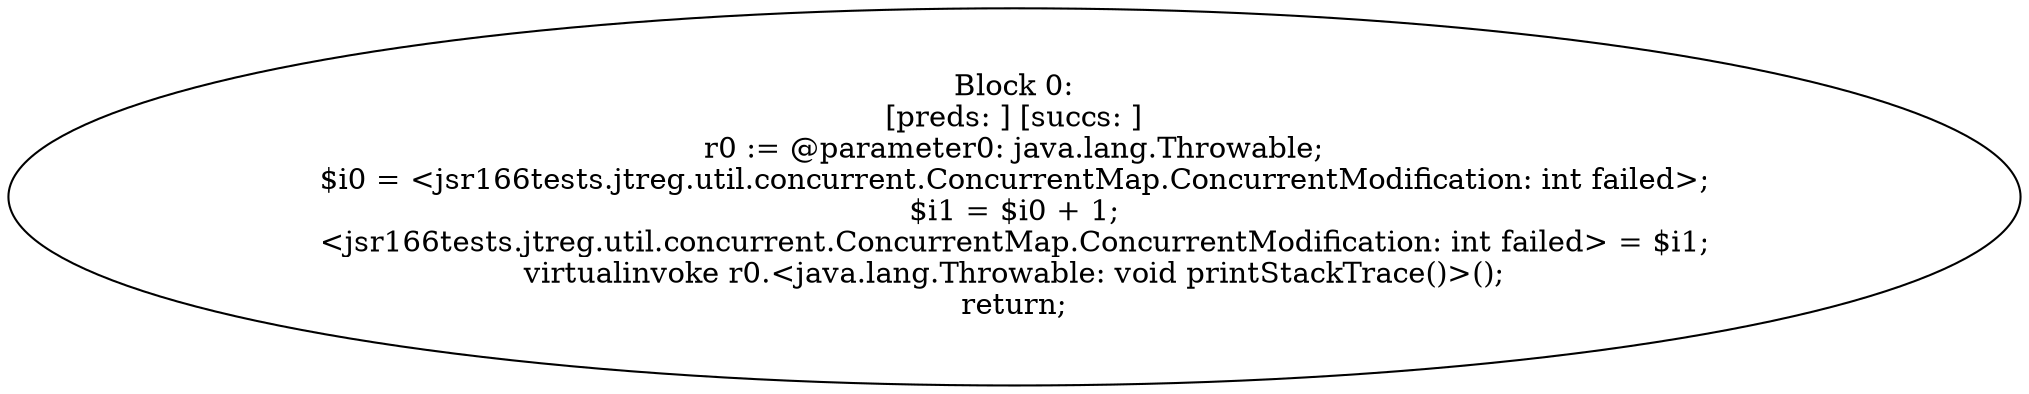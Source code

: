 digraph "unitGraph" {
    "Block 0:
[preds: ] [succs: ]
r0 := @parameter0: java.lang.Throwable;
$i0 = <jsr166tests.jtreg.util.concurrent.ConcurrentMap.ConcurrentModification: int failed>;
$i1 = $i0 + 1;
<jsr166tests.jtreg.util.concurrent.ConcurrentMap.ConcurrentModification: int failed> = $i1;
virtualinvoke r0.<java.lang.Throwable: void printStackTrace()>();
return;
"
}
